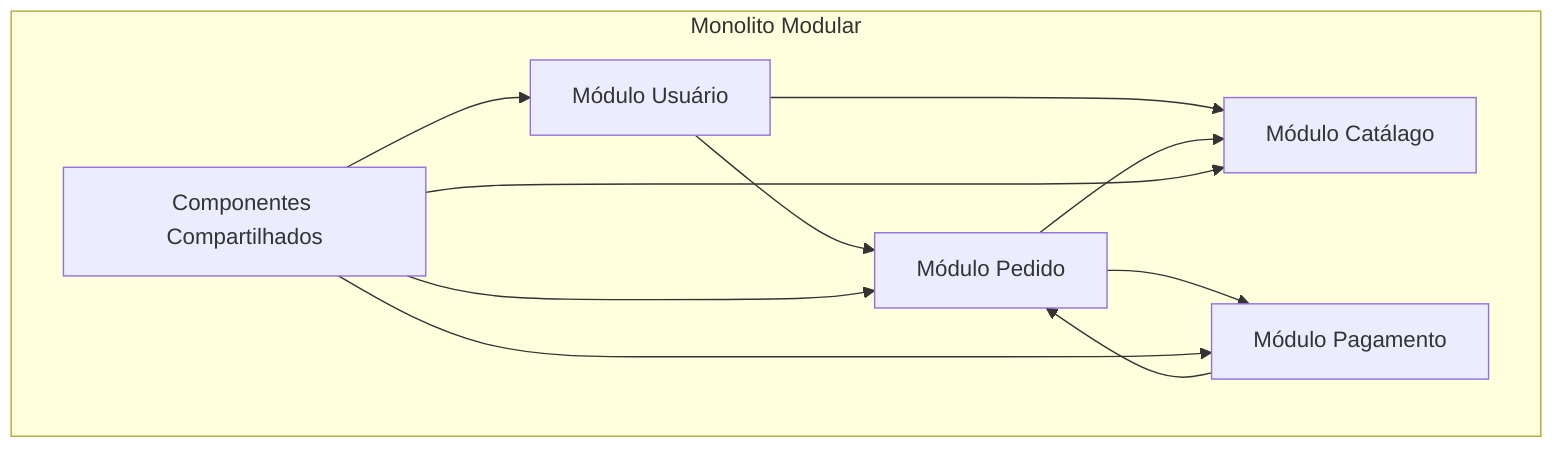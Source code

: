 graph TD
    subgraph "Monolito Modular"
        USER[Módulo Usuário]
        ORDER[Módulo Pedido]
        CATÁLOGO[Módulo Catálago]
        PAYMENT[Módulo Pagamento]
        SHARED[Componentes Compartilhados]

        USER --> CATÁLOGO
        USER --> ORDER
        ORDER --> CATÁLOGO
        ORDER --> PAYMENT
        PAYMENT --> ORDER

        SHARED --> ORDER
        SHARED --> USER
        SHARED --> CATÁLOGO
        SHARED --> PAYMENT
    end
